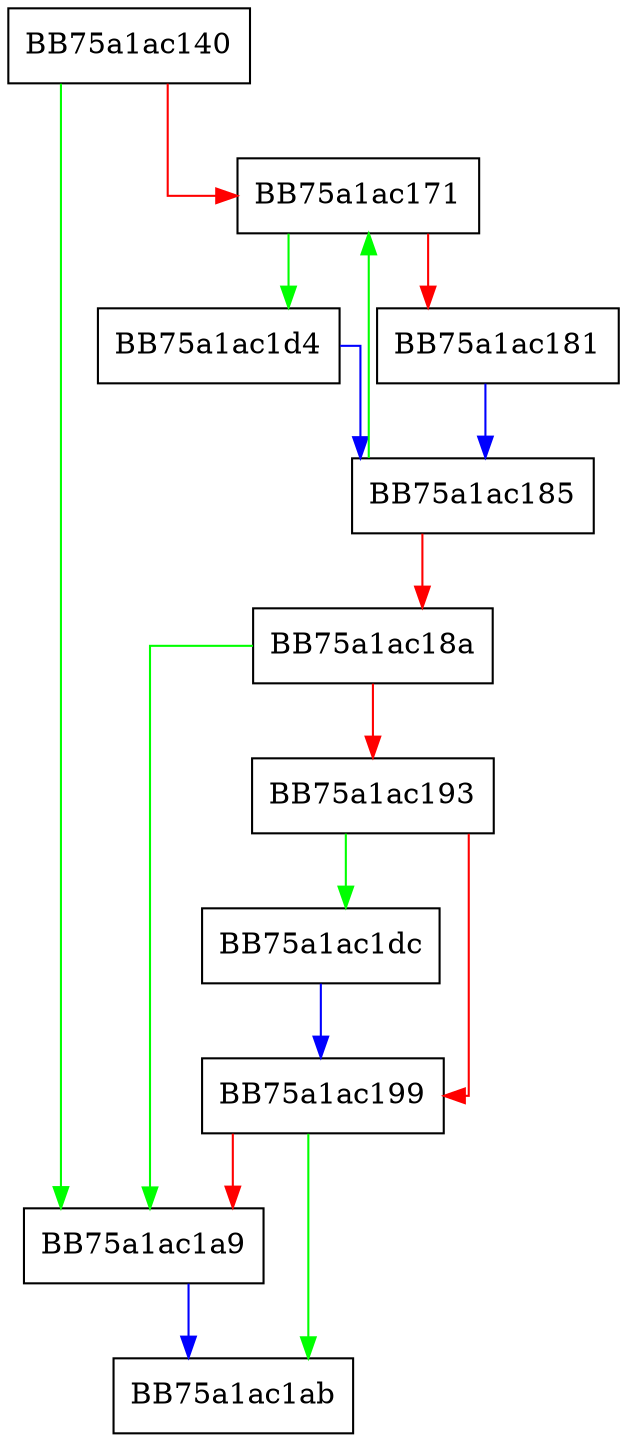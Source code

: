 digraph find {
  node [shape="box"];
  graph [splines=ortho];
  BB75a1ac140 -> BB75a1ac1a9 [color="green"];
  BB75a1ac140 -> BB75a1ac171 [color="red"];
  BB75a1ac171 -> BB75a1ac1d4 [color="green"];
  BB75a1ac171 -> BB75a1ac181 [color="red"];
  BB75a1ac181 -> BB75a1ac185 [color="blue"];
  BB75a1ac185 -> BB75a1ac171 [color="green"];
  BB75a1ac185 -> BB75a1ac18a [color="red"];
  BB75a1ac18a -> BB75a1ac1a9 [color="green"];
  BB75a1ac18a -> BB75a1ac193 [color="red"];
  BB75a1ac193 -> BB75a1ac1dc [color="green"];
  BB75a1ac193 -> BB75a1ac199 [color="red"];
  BB75a1ac199 -> BB75a1ac1ab [color="green"];
  BB75a1ac199 -> BB75a1ac1a9 [color="red"];
  BB75a1ac1a9 -> BB75a1ac1ab [color="blue"];
  BB75a1ac1d4 -> BB75a1ac185 [color="blue"];
  BB75a1ac1dc -> BB75a1ac199 [color="blue"];
}